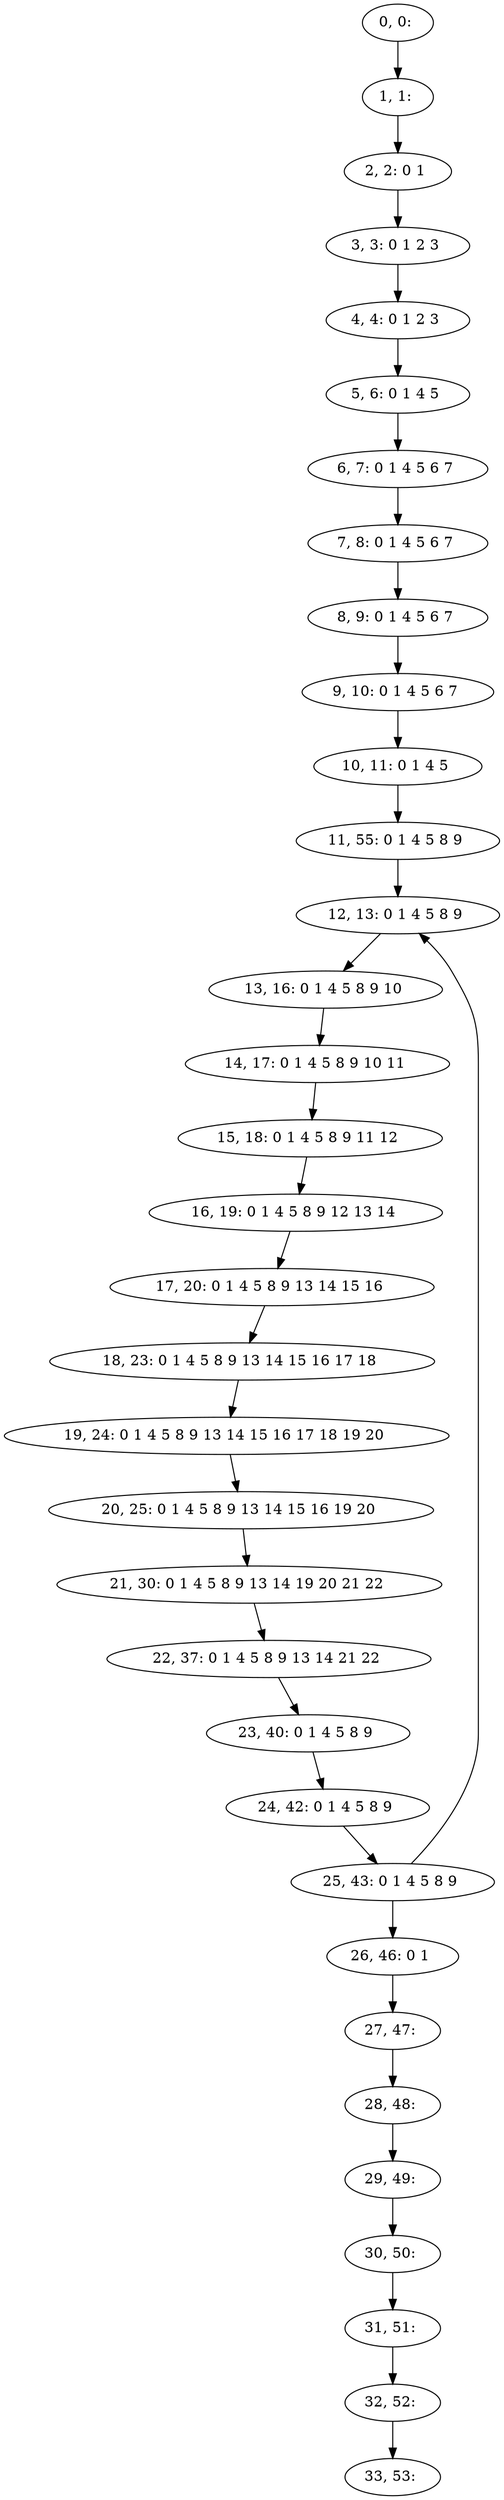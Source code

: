 digraph G {
0[label="0, 0: "];
1[label="1, 1: "];
2[label="2, 2: 0 1 "];
3[label="3, 3: 0 1 2 3 "];
4[label="4, 4: 0 1 2 3 "];
5[label="5, 6: 0 1 4 5 "];
6[label="6, 7: 0 1 4 5 6 7 "];
7[label="7, 8: 0 1 4 5 6 7 "];
8[label="8, 9: 0 1 4 5 6 7 "];
9[label="9, 10: 0 1 4 5 6 7 "];
10[label="10, 11: 0 1 4 5 "];
11[label="11, 55: 0 1 4 5 8 9 "];
12[label="12, 13: 0 1 4 5 8 9 "];
13[label="13, 16: 0 1 4 5 8 9 10 "];
14[label="14, 17: 0 1 4 5 8 9 10 11 "];
15[label="15, 18: 0 1 4 5 8 9 11 12 "];
16[label="16, 19: 0 1 4 5 8 9 12 13 14 "];
17[label="17, 20: 0 1 4 5 8 9 13 14 15 16 "];
18[label="18, 23: 0 1 4 5 8 9 13 14 15 16 17 18 "];
19[label="19, 24: 0 1 4 5 8 9 13 14 15 16 17 18 19 20 "];
20[label="20, 25: 0 1 4 5 8 9 13 14 15 16 19 20 "];
21[label="21, 30: 0 1 4 5 8 9 13 14 19 20 21 22 "];
22[label="22, 37: 0 1 4 5 8 9 13 14 21 22 "];
23[label="23, 40: 0 1 4 5 8 9 "];
24[label="24, 42: 0 1 4 5 8 9 "];
25[label="25, 43: 0 1 4 5 8 9 "];
26[label="26, 46: 0 1 "];
27[label="27, 47: "];
28[label="28, 48: "];
29[label="29, 49: "];
30[label="30, 50: "];
31[label="31, 51: "];
32[label="32, 52: "];
33[label="33, 53: "];
0->1 ;
1->2 ;
2->3 ;
3->4 ;
4->5 ;
5->6 ;
6->7 ;
7->8 ;
8->9 ;
9->10 ;
10->11 ;
11->12 ;
12->13 ;
13->14 ;
14->15 ;
15->16 ;
16->17 ;
17->18 ;
18->19 ;
19->20 ;
20->21 ;
21->22 ;
22->23 ;
23->24 ;
24->25 ;
25->26 ;
25->12 ;
26->27 ;
27->28 ;
28->29 ;
29->30 ;
30->31 ;
31->32 ;
32->33 ;
}
